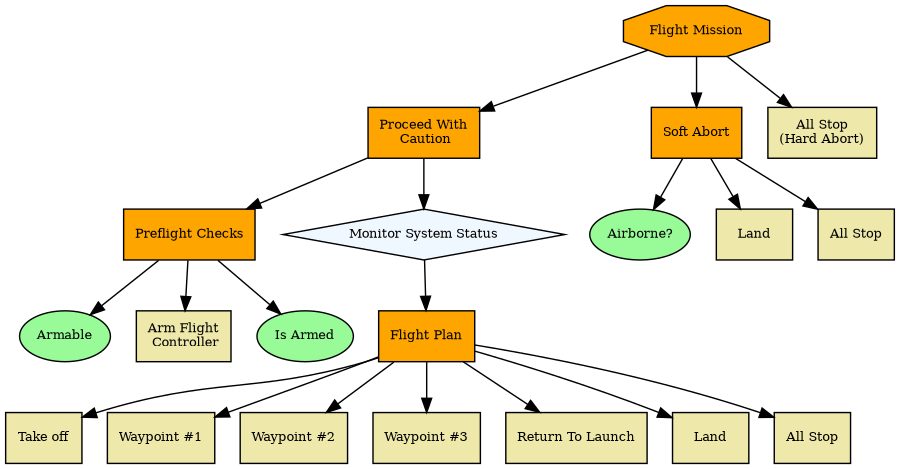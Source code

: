 digraph flight_mission {
	dpi="300"; ratio=auto; size="6,6";
	graph [fontname="times-roman"];
	node [fontname="times-roman"];
	edge [fontname="times-roman"];

	mission [fillcolor=orange, fontcolor=black, fontsize=9, label="Flight Mission", shape=octagon, style=filled];
	proceed [fillcolor=orange, fontcolor=black, fontsize=9, label="Proceed With\n Caution", shape=box, style=filled];
	abort [fillcolor=orange, fontcolor=black, fontsize=9, label="Soft Abort", shape=rectangle, style=filled];
	
	mission->proceed
	mission->abort
	mission->allstop2

	preflight [fillcolor=orange, fontcolor=black, fontsize=9, label="Preflight Checks", shape=box, style=filled];
	monitor [fillcolor=aliceblue, fontcolor=black, fontsize=9, label="Monitor System Status", shape=diamond, style=filled];
	proceed -> preflight;
	proceed -> monitor
	
	armable [fillcolor=palegreen, fontcolor=black, fontsize=9, label="Armable", shape=ellipse, style=filled];
	arm [fillcolor=palegoldenrod, fontcolor=black, fontsize=9, label="Arm Flight\n Controller", shape=box, style=filled];
	isArmed [fillcolor=palegreen, fontcolor=black, fontsize=9, label="Is Armed", shape=ellipse, style=filled];
	
	preflight->armable
	preflight->arm
	preflight->isArmed
	
	plan [fillcolor=orange, fontcolor=black, fontsize=9, label="Flight Plan", shape=box, style=filled];
	monitor->plan
	
	takeoff [fillcolor=palegoldenrod, fontcolor=black, fontsize=9, label="Take off", shape=box, style=filled];
	waypoint1 [fillcolor=palegoldenrod, fontcolor=black, fontsize=9, label="Waypoint #1", shape=box, style=filled];
	waypoint2 [fillcolor=palegoldenrod, fontcolor=black, fontsize=9, label="Waypoint #2", shape=box, style=filled];
	waypoint3 [fillcolor=palegoldenrod, fontcolor=black, fontsize=9, label="Waypoint #3", shape=box, style=filled];
	rtl [fillcolor=palegoldenrod, fontcolor=black, fontsize=9, label="Return To Launch", shape=box, style=filled];
	land [fillcolor=palegoldenrod, fontcolor=black, fontsize=9, label="Land", shape=box, style=filled];
	allstop [fillcolor=palegoldenrod, fontcolor=black, fontsize=9, label="All Stop", shape=box, style=filled];
	
	plan->takeoff
	plan->waypoint1
	plan->waypoint2
	plan->waypoint3
	plan->rtl
	plan->land
	plan->allstop
	
	airborne [fillcolor=palegreen, fontcolor=black, fontsize=9, label="Airborne?", shape=ellipse, style=filled];
	land2 [fillcolor=palegoldenrod, fontcolor=black, fontsize=9, label="Land", shape=box, style=filled];
	allstop2 [fillcolor=palegoldenrod, fontcolor=black, fontsize=9, label="All Stop\n(Hard Abort)", shape=box, style=filled];
	allstop3 [fillcolor=palegoldenrod, fontcolor=black, fontsize=9, label="All Stop", shape=box, style=filled];
	
	abort->airborne
	abort->land2
	abort->allstop3
}
	
	